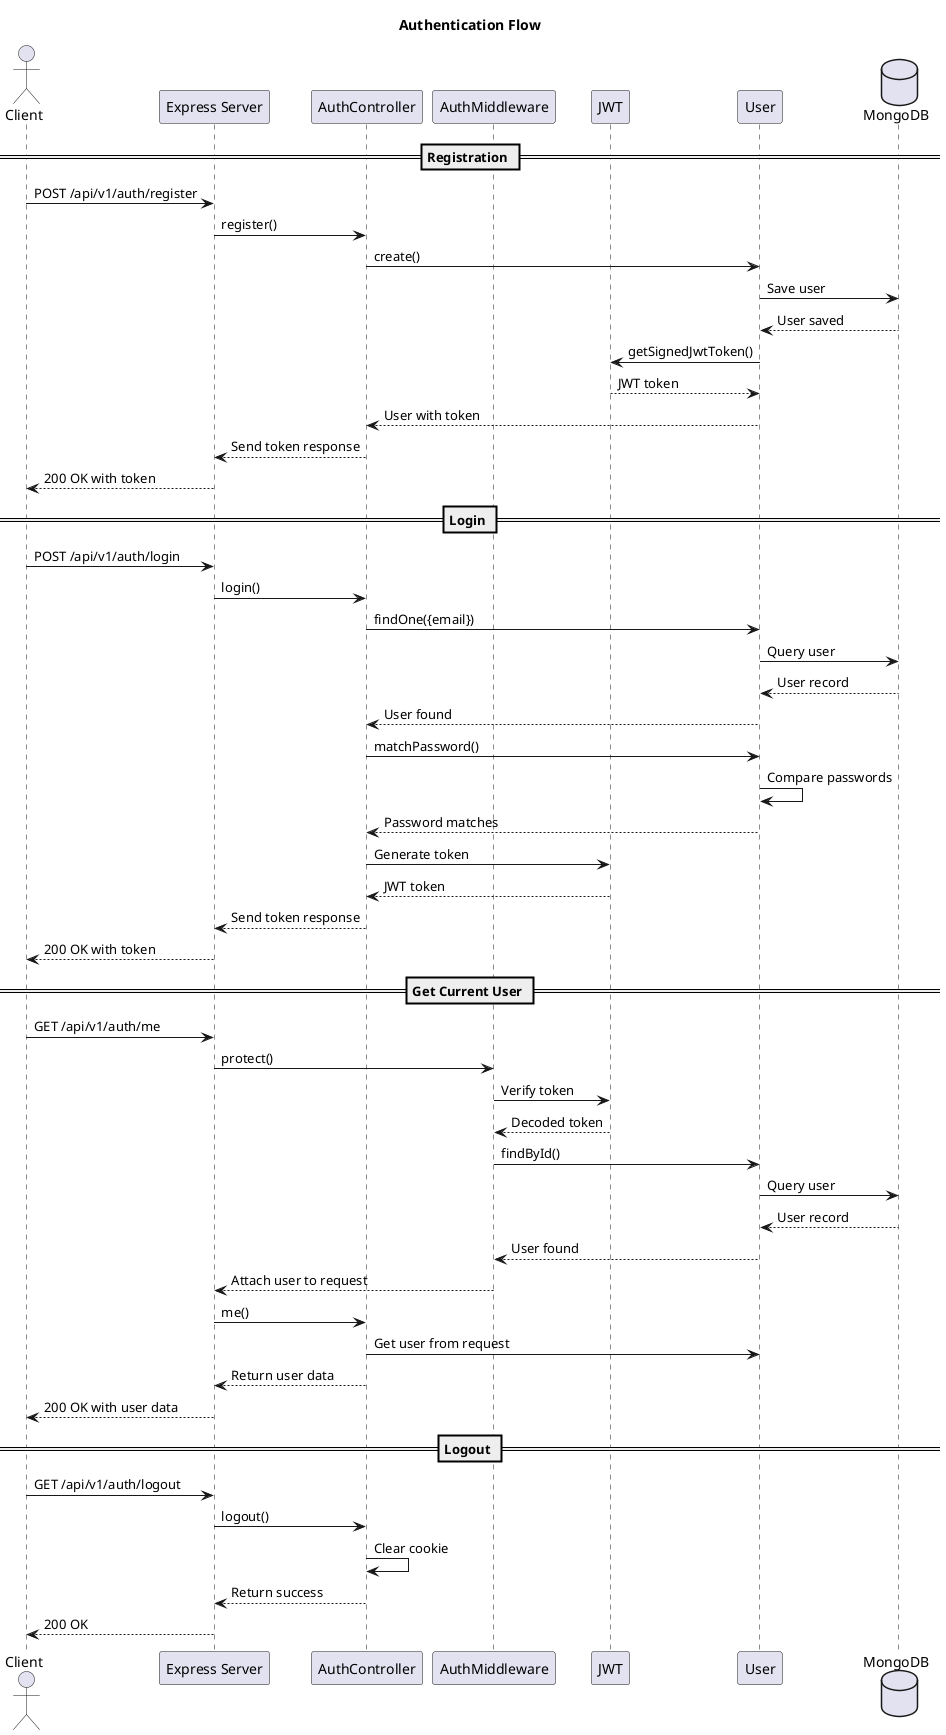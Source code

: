 @startuml Authentication Sequence

actor Client
participant "Express Server" as Server
participant AuthController
participant AuthMiddleware
participant "JWT" as JWT
participant User
database MongoDB

title Authentication Flow

== Registration ==
Client -> Server : POST /api/v1/auth/register
Server -> AuthController : register()
AuthController -> User : create()
User -> MongoDB : Save user
MongoDB --> User : User saved
User -> JWT : getSignedJwtToken()
JWT --> User : JWT token
User --> AuthController : User with token
AuthController --> Server : Send token response
Server --> Client : 200 OK with token

== Login ==
Client -> Server : POST /api/v1/auth/login
Server -> AuthController : login()
AuthController -> User : findOne({email})
User -> MongoDB : Query user
MongoDB --> User : User record
User --> AuthController : User found
AuthController -> User : matchPassword()
User -> User : Compare passwords
User --> AuthController : Password matches
AuthController -> JWT : Generate token
JWT --> AuthController : JWT token
AuthController --> Server : Send token response
Server --> Client : 200 OK with token

== Get Current User ==
Client -> Server : GET /api/v1/auth/me
Server -> AuthMiddleware : protect()
AuthMiddleware -> JWT : Verify token
JWT --> AuthMiddleware : Decoded token
AuthMiddleware -> User : findById()
User -> MongoDB : Query user
MongoDB --> User : User record
User --> AuthMiddleware : User found
AuthMiddleware --> Server : Attach user to request
Server -> AuthController : me()
AuthController -> User : Get user from request
AuthController --> Server : Return user data
Server --> Client : 200 OK with user data

== Logout ==
Client -> Server : GET /api/v1/auth/logout
Server -> AuthController : logout()
AuthController -> AuthController : Clear cookie
AuthController --> Server : Return success
Server --> Client : 200 OK

@enduml